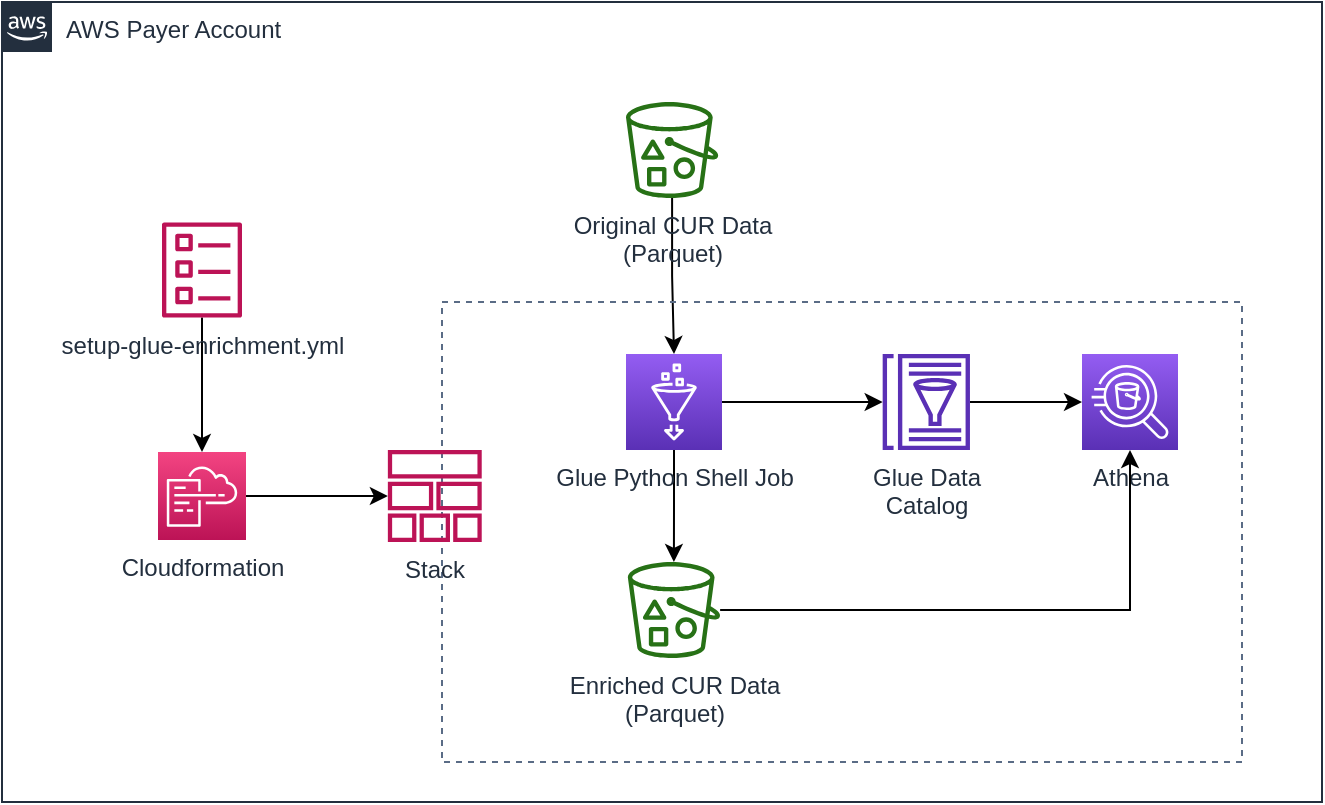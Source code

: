<mxfile version="14.4.3" type="device"><diagram id="cdQTLNM4XHoKdEB1roL7" name="Page-1"><mxGraphModel dx="1106" dy="844" grid="1" gridSize="10" guides="1" tooltips="1" connect="1" arrows="1" fold="1" page="1" pageScale="1" pageWidth="1100" pageHeight="850" math="0" shadow="0"><root><mxCell id="0"/><mxCell id="1" parent="0"/><mxCell id="UggFYsOy1LdPqf3Bupdq-1" value="AWS Payer Account" style="points=[[0,0],[0.25,0],[0.5,0],[0.75,0],[1,0],[1,0.25],[1,0.5],[1,0.75],[1,1],[0.75,1],[0.5,1],[0.25,1],[0,1],[0,0.75],[0,0.5],[0,0.25]];outlineConnect=0;gradientColor=none;html=1;whiteSpace=wrap;fontSize=12;fontStyle=0;shape=mxgraph.aws4.group;grIcon=mxgraph.aws4.group_aws_cloud_alt;strokeColor=#232F3E;fillColor=none;verticalAlign=top;align=left;spacingLeft=30;fontColor=#232F3E;dashed=0;" vertex="1" parent="1"><mxGeometry x="190" y="190" width="660" height="400" as="geometry"/></mxCell><mxCell id="UggFYsOy1LdPqf3Bupdq-7" style="edgeStyle=orthogonalEdgeStyle;rounded=0;orthogonalLoop=1;jettySize=auto;html=1;" edge="1" parent="1" source="UggFYsOy1LdPqf3Bupdq-2" target="UggFYsOy1LdPqf3Bupdq-5"><mxGeometry relative="1" as="geometry"/></mxCell><mxCell id="UggFYsOy1LdPqf3Bupdq-10" style="edgeStyle=orthogonalEdgeStyle;rounded=0;orthogonalLoop=1;jettySize=auto;html=1;" edge="1" parent="1" source="UggFYsOy1LdPqf3Bupdq-2" target="UggFYsOy1LdPqf3Bupdq-9"><mxGeometry relative="1" as="geometry"/></mxCell><mxCell id="UggFYsOy1LdPqf3Bupdq-2" value="Glue Python Shell Job" style="points=[[0,0,0],[0.25,0,0],[0.5,0,0],[0.75,0,0],[1,0,0],[0,1,0],[0.25,1,0],[0.5,1,0],[0.75,1,0],[1,1,0],[0,0.25,0],[0,0.5,0],[0,0.75,0],[1,0.25,0],[1,0.5,0],[1,0.75,0]];outlineConnect=0;fontColor=#232F3E;gradientColor=#945DF2;gradientDirection=north;fillColor=#5A30B5;strokeColor=#ffffff;dashed=0;verticalLabelPosition=bottom;verticalAlign=top;align=center;html=1;fontSize=12;fontStyle=0;aspect=fixed;shape=mxgraph.aws4.resourceIcon;resIcon=mxgraph.aws4.glue;" vertex="1" parent="1"><mxGeometry x="502" y="366" width="48" height="48" as="geometry"/></mxCell><mxCell id="UggFYsOy1LdPqf3Bupdq-3" value="Athena" style="points=[[0,0,0],[0.25,0,0],[0.5,0,0],[0.75,0,0],[1,0,0],[0,1,0],[0.25,1,0],[0.5,1,0],[0.75,1,0],[1,1,0],[0,0.25,0],[0,0.5,0],[0,0.75,0],[1,0.25,0],[1,0.5,0],[1,0.75,0]];outlineConnect=0;fontColor=#232F3E;gradientColor=#945DF2;gradientDirection=north;fillColor=#5A30B5;strokeColor=#ffffff;dashed=0;verticalLabelPosition=bottom;verticalAlign=top;align=center;html=1;fontSize=12;fontStyle=0;aspect=fixed;shape=mxgraph.aws4.resourceIcon;resIcon=mxgraph.aws4.athena;" vertex="1" parent="1"><mxGeometry x="730" y="366" width="48" height="48" as="geometry"/></mxCell><mxCell id="UggFYsOy1LdPqf3Bupdq-6" style="edgeStyle=orthogonalEdgeStyle;rounded=0;orthogonalLoop=1;jettySize=auto;html=1;" edge="1" parent="1" source="UggFYsOy1LdPqf3Bupdq-4" target="UggFYsOy1LdPqf3Bupdq-2"><mxGeometry relative="1" as="geometry"/></mxCell><mxCell id="UggFYsOy1LdPqf3Bupdq-4" value="Original CUR Data&lt;br&gt;(Parquet)" style="outlineConnect=0;fontColor=#232F3E;gradientColor=none;fillColor=#277116;strokeColor=none;dashed=0;verticalLabelPosition=bottom;verticalAlign=top;align=center;html=1;fontSize=12;fontStyle=0;aspect=fixed;pointerEvents=1;shape=mxgraph.aws4.bucket_with_objects;" vertex="1" parent="1"><mxGeometry x="502" y="240" width="46.15" height="48" as="geometry"/></mxCell><mxCell id="UggFYsOy1LdPqf3Bupdq-8" style="edgeStyle=orthogonalEdgeStyle;rounded=0;orthogonalLoop=1;jettySize=auto;html=1;" edge="1" parent="1" source="UggFYsOy1LdPqf3Bupdq-5" target="UggFYsOy1LdPqf3Bupdq-3"><mxGeometry relative="1" as="geometry"/></mxCell><mxCell id="UggFYsOy1LdPqf3Bupdq-5" value="Glue Data&lt;br&gt;Catalog" style="outlineConnect=0;fontColor=#232F3E;gradientColor=none;fillColor=#5A30B5;strokeColor=none;dashed=0;verticalLabelPosition=bottom;verticalAlign=top;align=center;html=1;fontSize=12;fontStyle=0;aspect=fixed;pointerEvents=1;shape=mxgraph.aws4.glue_data_catalog;" vertex="1" parent="1"><mxGeometry x="630" y="366" width="44.31" height="48" as="geometry"/></mxCell><mxCell id="UggFYsOy1LdPqf3Bupdq-11" style="edgeStyle=orthogonalEdgeStyle;rounded=0;orthogonalLoop=1;jettySize=auto;html=1;" edge="1" parent="1" source="UggFYsOy1LdPqf3Bupdq-9" target="UggFYsOy1LdPqf3Bupdq-3"><mxGeometry relative="1" as="geometry"/></mxCell><mxCell id="UggFYsOy1LdPqf3Bupdq-9" value="Enriched CUR Data&lt;br&gt;(Parquet)" style="outlineConnect=0;fontColor=#232F3E;gradientColor=none;fillColor=#277116;strokeColor=none;dashed=0;verticalLabelPosition=bottom;verticalAlign=top;align=center;html=1;fontSize=12;fontStyle=0;aspect=fixed;pointerEvents=1;shape=mxgraph.aws4.bucket_with_objects;" vertex="1" parent="1"><mxGeometry x="502.92" y="470" width="46.15" height="48" as="geometry"/></mxCell><mxCell id="UggFYsOy1LdPqf3Bupdq-17" style="edgeStyle=orthogonalEdgeStyle;rounded=0;orthogonalLoop=1;jettySize=auto;html=1;" edge="1" parent="1" source="UggFYsOy1LdPqf3Bupdq-12" target="UggFYsOy1LdPqf3Bupdq-13"><mxGeometry relative="1" as="geometry"/></mxCell><mxCell id="UggFYsOy1LdPqf3Bupdq-12" value="Cloudformation" style="points=[[0,0,0],[0.25,0,0],[0.5,0,0],[0.75,0,0],[1,0,0],[0,1,0],[0.25,1,0],[0.5,1,0],[0.75,1,0],[1,1,0],[0,0.25,0],[0,0.5,0],[0,0.75,0],[1,0.25,0],[1,0.5,0],[1,0.75,0]];points=[[0,0,0],[0.25,0,0],[0.5,0,0],[0.75,0,0],[1,0,0],[0,1,0],[0.25,1,0],[0.5,1,0],[0.75,1,0],[1,1,0],[0,0.25,0],[0,0.5,0],[0,0.75,0],[1,0.25,0],[1,0.5,0],[1,0.75,0]];outlineConnect=0;fontColor=#232F3E;gradientColor=#F34482;gradientDirection=north;fillColor=#BC1356;strokeColor=#ffffff;dashed=0;verticalLabelPosition=bottom;verticalAlign=top;align=center;html=1;fontSize=12;fontStyle=0;aspect=fixed;shape=mxgraph.aws4.resourceIcon;resIcon=mxgraph.aws4.cloudformation;" vertex="1" parent="1"><mxGeometry x="268" y="415" width="44" height="44" as="geometry"/></mxCell><mxCell id="UggFYsOy1LdPqf3Bupdq-16" style="edgeStyle=orthogonalEdgeStyle;rounded=0;orthogonalLoop=1;jettySize=auto;html=1;" edge="1" parent="1" source="UggFYsOy1LdPqf3Bupdq-14" target="UggFYsOy1LdPqf3Bupdq-12"><mxGeometry relative="1" as="geometry"/></mxCell><mxCell id="UggFYsOy1LdPqf3Bupdq-14" value="setup-glue-enrichment.yml" style="outlineConnect=0;fontColor=#232F3E;gradientColor=none;fillColor=#BC1356;strokeColor=none;dashed=0;verticalLabelPosition=bottom;verticalAlign=top;align=center;html=1;fontSize=12;fontStyle=0;aspect=fixed;pointerEvents=1;shape=mxgraph.aws4.template;" vertex="1" parent="1"><mxGeometry x="270" y="300" width="40" height="48" as="geometry"/></mxCell><mxCell id="UggFYsOy1LdPqf3Bupdq-15" value="" style="fillColor=none;strokeColor=#5A6C86;dashed=1;verticalAlign=top;fontStyle=0;fontColor=#5A6C86;" vertex="1" parent="1"><mxGeometry x="410" y="340" width="400" height="230" as="geometry"/></mxCell><mxCell id="UggFYsOy1LdPqf3Bupdq-13" value="Stack" style="outlineConnect=0;fontColor=#232F3E;gradientColor=none;fillColor=#BC1356;strokeColor=none;dashed=0;verticalLabelPosition=bottom;verticalAlign=top;align=center;html=1;fontSize=12;fontStyle=0;aspect=fixed;pointerEvents=1;shape=mxgraph.aws4.stack;" vertex="1" parent="1"><mxGeometry x="382.79" y="414" width="47.21" height="46" as="geometry"/></mxCell></root></mxGraphModel></diagram></mxfile>
